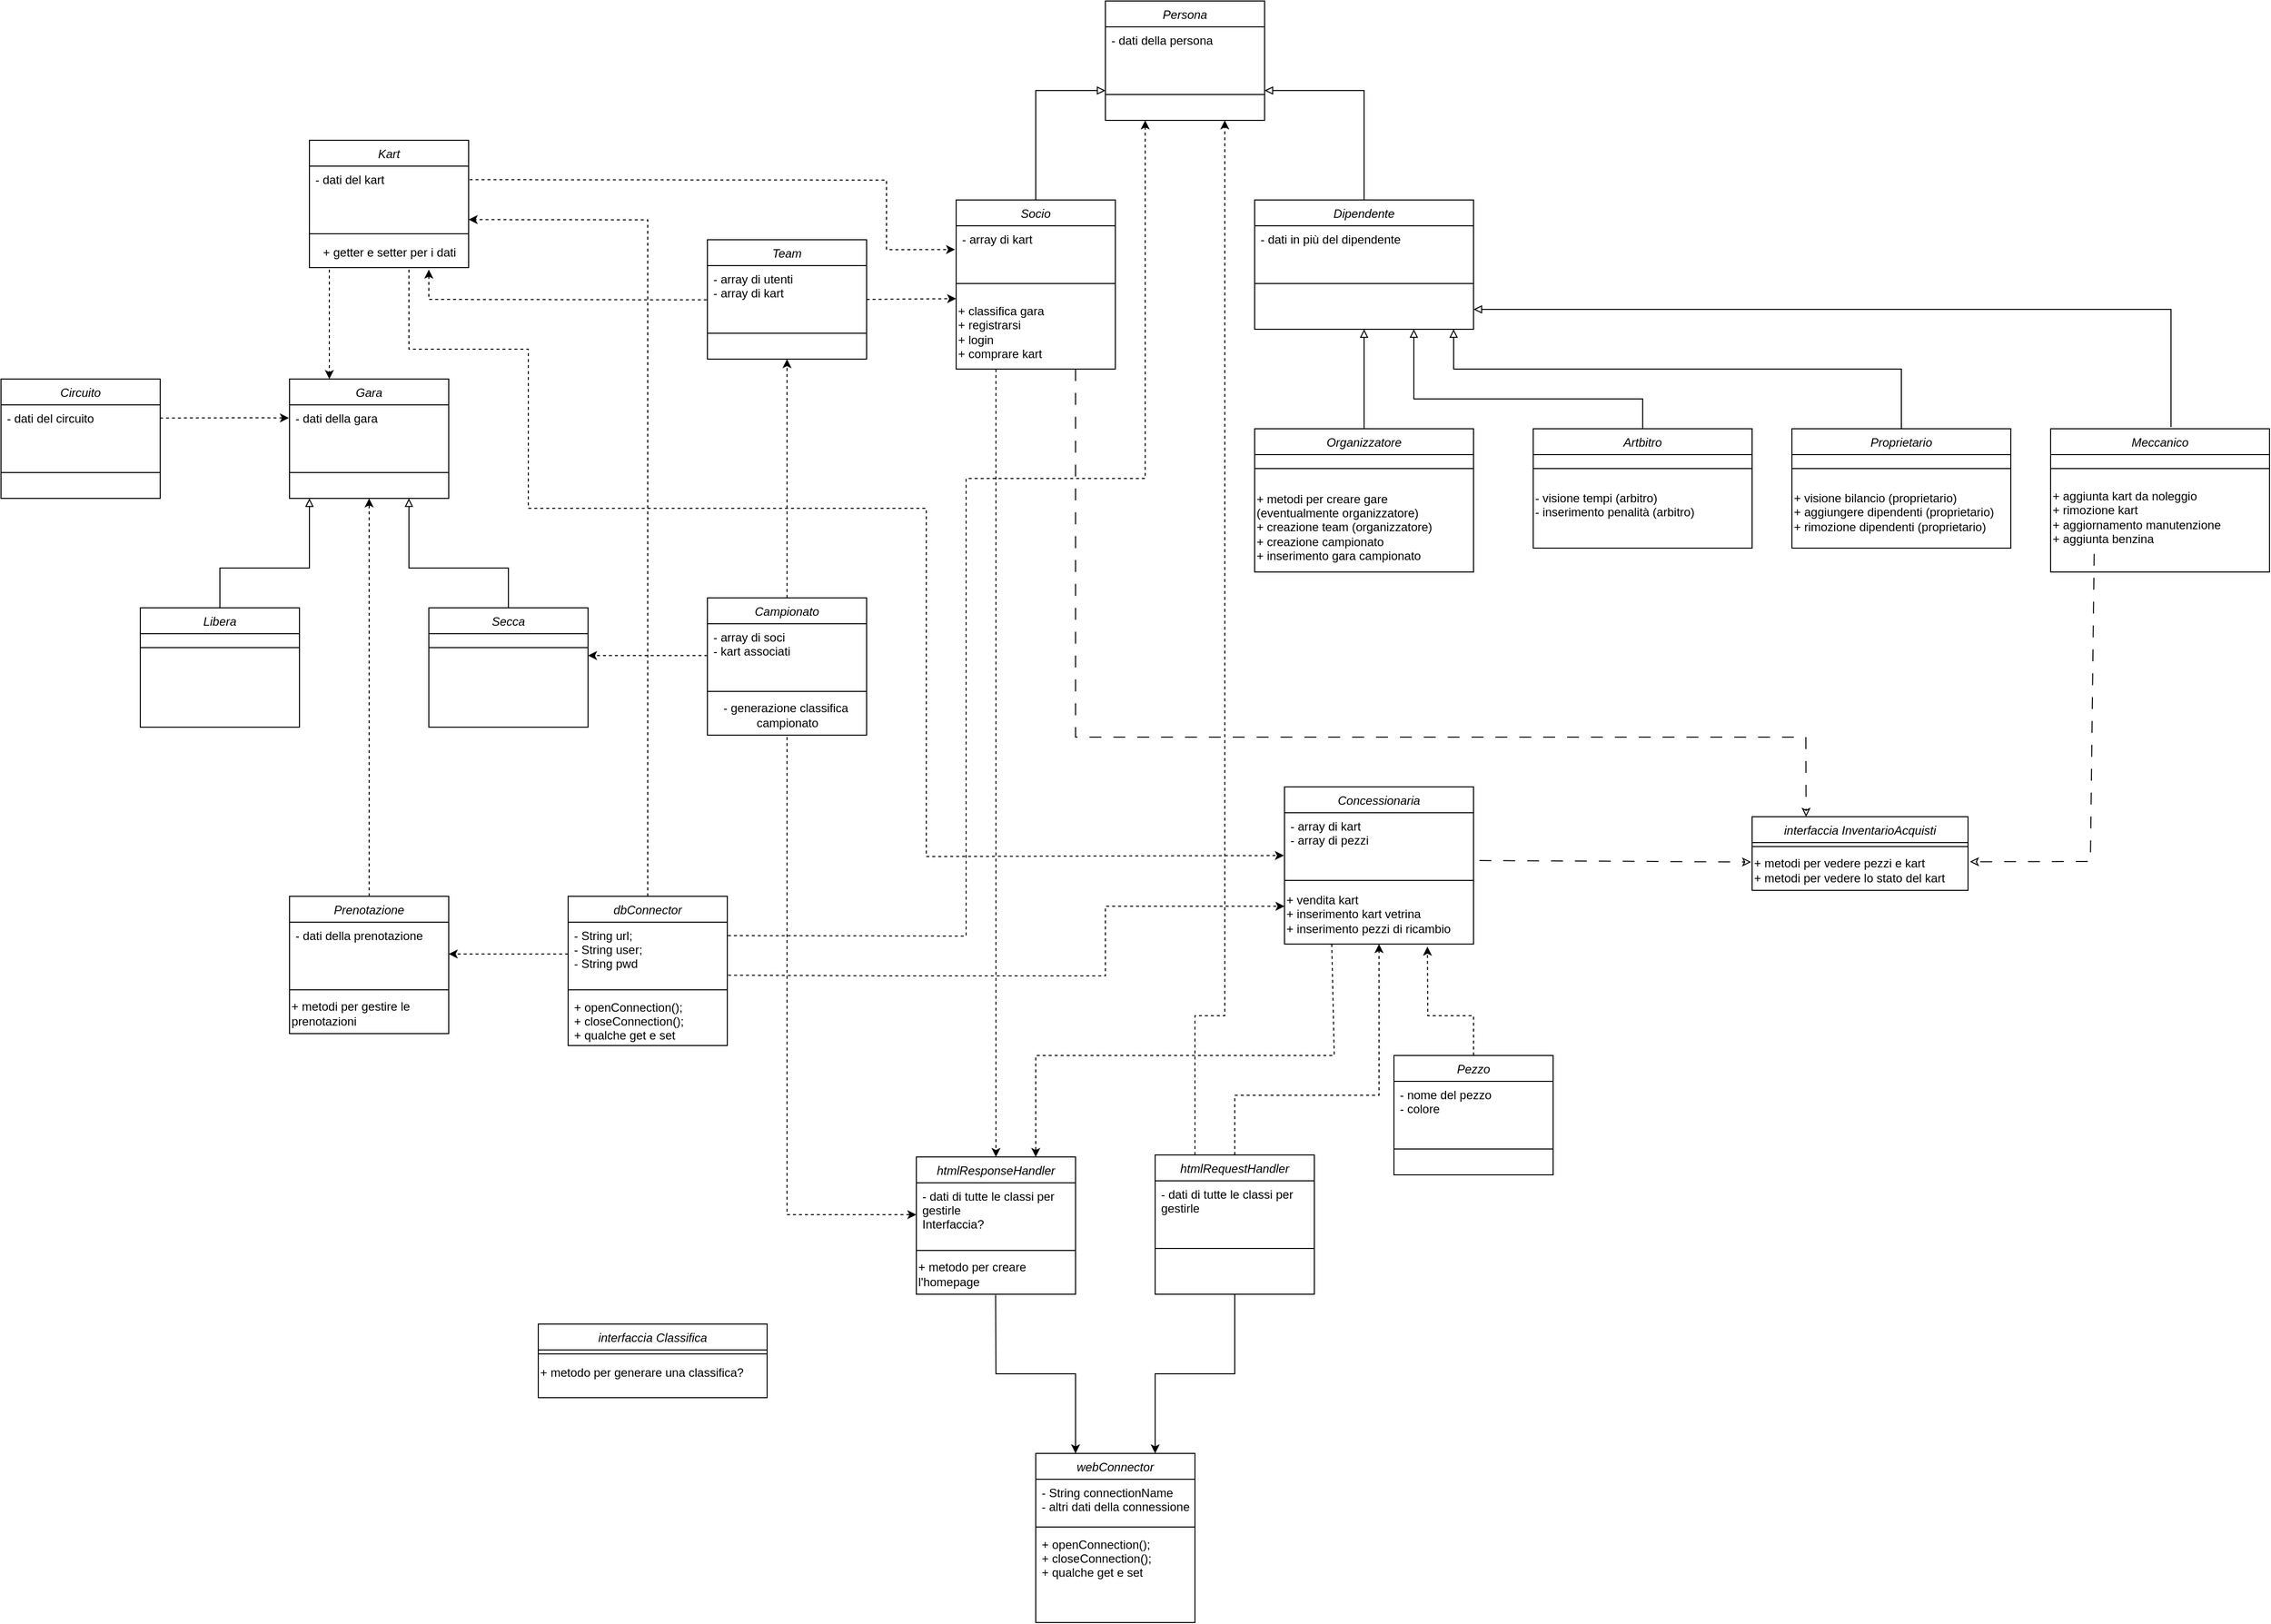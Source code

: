 <mxfile version="26.0.11">
  <diagram name="Diagramma di Classi" id="S3ojb1fBHHyWeTU36w3P">
    <mxGraphModel grid="1" page="1" gridSize="10" guides="1" tooltips="1" connect="1" arrows="1" fold="1" pageScale="1" pageWidth="2339" pageHeight="3300" math="0" shadow="0">
      <root>
        <mxCell id="0" />
        <mxCell id="1" parent="0" />
        <mxCell id="eN_zWoKMtYBoBzhjnoyu-1" value="webConnector" style="swimlane;fontStyle=2;align=center;verticalAlign=top;childLayout=stackLayout;horizontal=1;startSize=26;horizontalStack=0;resizeParent=1;resizeLast=0;collapsible=1;marginBottom=0;rounded=0;shadow=0;strokeWidth=1;" vertex="1" parent="1">
          <mxGeometry x="1070" y="1680" width="160" height="170" as="geometry">
            <mxRectangle x="230" y="140" width="160" height="26" as="alternateBounds" />
          </mxGeometry>
        </mxCell>
        <mxCell id="eN_zWoKMtYBoBzhjnoyu-2" value="- String connectionName&#xa;- altri dati della connessione" style="text;align=left;verticalAlign=top;spacingLeft=4;spacingRight=4;overflow=hidden;rotatable=0;points=[[0,0.5],[1,0.5]];portConstraint=eastwest;" vertex="1" parent="eN_zWoKMtYBoBzhjnoyu-1">
          <mxGeometry y="26" width="160" height="44" as="geometry" />
        </mxCell>
        <mxCell id="eN_zWoKMtYBoBzhjnoyu-3" value="" style="line;html=1;strokeWidth=1;align=left;verticalAlign=middle;spacingTop=-1;spacingLeft=3;spacingRight=3;rotatable=0;labelPosition=right;points=[];portConstraint=eastwest;" vertex="1" parent="eN_zWoKMtYBoBzhjnoyu-1">
          <mxGeometry y="70" width="160" height="8" as="geometry" />
        </mxCell>
        <mxCell id="eN_zWoKMtYBoBzhjnoyu-4" value="+ openConnection();&#xa;+ closeConnection();&#xa;+ qualche get e set" style="text;align=left;verticalAlign=top;spacingLeft=4;spacingRight=4;overflow=hidden;rotatable=0;points=[[0,0.5],[1,0.5]];portConstraint=eastwest;" vertex="1" parent="eN_zWoKMtYBoBzhjnoyu-1">
          <mxGeometry y="78" width="160" height="58" as="geometry" />
        </mxCell>
        <mxCell id="eN_zWoKMtYBoBzhjnoyu-5" value="htmlResponseHandler" style="swimlane;fontStyle=2;align=center;verticalAlign=top;childLayout=stackLayout;horizontal=1;startSize=26;horizontalStack=0;resizeParent=1;resizeLast=0;collapsible=1;marginBottom=0;rounded=0;shadow=0;strokeWidth=1;" vertex="1" parent="1">
          <mxGeometry x="950" y="1382" width="160" height="138" as="geometry">
            <mxRectangle x="230" y="140" width="160" height="26" as="alternateBounds" />
          </mxGeometry>
        </mxCell>
        <mxCell id="eN_zWoKMtYBoBzhjnoyu-6" value="- dati di tutte le classi per &#xa;gestirle&#xa;Interfaccia?" style="text;align=left;verticalAlign=top;spacingLeft=4;spacingRight=4;overflow=hidden;rotatable=0;points=[[0,0.5],[1,0.5]];portConstraint=eastwest;" vertex="1" parent="eN_zWoKMtYBoBzhjnoyu-5">
          <mxGeometry y="26" width="160" height="64" as="geometry" />
        </mxCell>
        <mxCell id="eN_zWoKMtYBoBzhjnoyu-7" value="" style="line;html=1;strokeWidth=1;align=left;verticalAlign=middle;spacingTop=-1;spacingLeft=3;spacingRight=3;rotatable=0;labelPosition=right;points=[];portConstraint=eastwest;" vertex="1" parent="eN_zWoKMtYBoBzhjnoyu-5">
          <mxGeometry y="90" width="160" height="8" as="geometry" />
        </mxCell>
        <mxCell id="eN_zWoKMtYBoBzhjnoyu-8" value="+ metodo per creare&amp;nbsp;&lt;div&gt;l&#39;homepage&lt;/div&gt;" style="text;html=1;align=left;verticalAlign=middle;resizable=0;points=[];autosize=1;strokeColor=none;fillColor=none;" vertex="1" parent="eN_zWoKMtYBoBzhjnoyu-5">
          <mxGeometry y="98" width="160" height="40" as="geometry" />
        </mxCell>
        <mxCell id="eN_zWoKMtYBoBzhjnoyu-10" value="htmlRequestHandler" style="swimlane;fontStyle=2;align=center;verticalAlign=top;childLayout=stackLayout;horizontal=1;startSize=26;horizontalStack=0;resizeParent=1;resizeLast=0;collapsible=1;marginBottom=0;rounded=0;shadow=0;strokeWidth=1;" vertex="1" parent="1">
          <mxGeometry x="1190" y="1380" width="160" height="140" as="geometry">
            <mxRectangle x="230" y="140" width="160" height="26" as="alternateBounds" />
          </mxGeometry>
        </mxCell>
        <mxCell id="eN_zWoKMtYBoBzhjnoyu-11" value="- dati di tutte le classi per &#xa;gestirle" style="text;align=left;verticalAlign=top;spacingLeft=4;spacingRight=4;overflow=hidden;rotatable=0;points=[[0,0.5],[1,0.5]];portConstraint=eastwest;" vertex="1" parent="eN_zWoKMtYBoBzhjnoyu-10">
          <mxGeometry y="26" width="160" height="64" as="geometry" />
        </mxCell>
        <mxCell id="eN_zWoKMtYBoBzhjnoyu-12" value="" style="line;html=1;strokeWidth=1;align=left;verticalAlign=middle;spacingTop=-1;spacingLeft=3;spacingRight=3;rotatable=0;labelPosition=right;points=[];portConstraint=eastwest;" vertex="1" parent="eN_zWoKMtYBoBzhjnoyu-10">
          <mxGeometry y="90" width="160" height="8" as="geometry" />
        </mxCell>
        <mxCell id="eN_zWoKMtYBoBzhjnoyu-14" value="Concessionaria" style="swimlane;fontStyle=2;align=center;verticalAlign=top;childLayout=stackLayout;horizontal=1;startSize=26;horizontalStack=0;resizeParent=1;resizeLast=0;collapsible=1;marginBottom=0;rounded=0;shadow=0;strokeWidth=1;" vertex="1" parent="1">
          <mxGeometry x="1320" y="1010" width="190" height="158" as="geometry">
            <mxRectangle x="230" y="140" width="160" height="26" as="alternateBounds" />
          </mxGeometry>
        </mxCell>
        <mxCell id="eN_zWoKMtYBoBzhjnoyu-15" value="- array di kart&#xa;- array di pezzi" style="text;align=left;verticalAlign=top;spacingLeft=4;spacingRight=4;overflow=hidden;rotatable=0;points=[[0,0.5],[1,0.5]];portConstraint=eastwest;" vertex="1" parent="eN_zWoKMtYBoBzhjnoyu-14">
          <mxGeometry y="26" width="190" height="64" as="geometry" />
        </mxCell>
        <mxCell id="eN_zWoKMtYBoBzhjnoyu-16" value="" style="line;html=1;strokeWidth=1;align=left;verticalAlign=middle;spacingTop=-1;spacingLeft=3;spacingRight=3;rotatable=0;labelPosition=right;points=[];portConstraint=eastwest;" vertex="1" parent="eN_zWoKMtYBoBzhjnoyu-14">
          <mxGeometry y="90" width="190" height="8" as="geometry" />
        </mxCell>
        <mxCell id="eN_zWoKMtYBoBzhjnoyu-17" value="&lt;div&gt;&lt;span style=&quot;background-color: transparent; color: light-dark(rgb(0, 0, 0), rgb(255, 255, 255));&quot;&gt;+ vendita kart&lt;/span&gt;&lt;/div&gt;&lt;div&gt;&lt;span style=&quot;background-color: transparent; color: light-dark(rgb(0, 0, 0), rgb(255, 255, 255));&quot;&gt;+ inserimento kart vetrina&lt;/span&gt;&lt;/div&gt;&lt;div&gt;&lt;span style=&quot;background-color: transparent; color: light-dark(rgb(0, 0, 0), rgb(255, 255, 255));&quot;&gt;+ inserimento pezzi di ricambio&lt;/span&gt;&lt;/div&gt;" style="text;html=1;align=left;verticalAlign=middle;resizable=0;points=[];autosize=1;strokeColor=none;fillColor=none;" vertex="1" parent="eN_zWoKMtYBoBzhjnoyu-14">
          <mxGeometry y="98" width="190" height="60" as="geometry" />
        </mxCell>
        <mxCell id="eN_zWoKMtYBoBzhjnoyu-18" value="Dipendente" style="swimlane;fontStyle=2;align=center;verticalAlign=top;childLayout=stackLayout;horizontal=1;startSize=26;horizontalStack=0;resizeParent=1;resizeLast=0;collapsible=1;marginBottom=0;rounded=0;shadow=0;strokeWidth=1;" vertex="1" parent="1">
          <mxGeometry x="1290" y="420" width="220" height="130" as="geometry">
            <mxRectangle x="230" y="140" width="160" height="26" as="alternateBounds" />
          </mxGeometry>
        </mxCell>
        <mxCell id="eN_zWoKMtYBoBzhjnoyu-19" value="- dati in più del dipendente" style="text;align=left;verticalAlign=top;spacingLeft=4;spacingRight=4;overflow=hidden;rotatable=0;points=[[0,0.5],[1,0.5]];portConstraint=eastwest;" vertex="1" parent="eN_zWoKMtYBoBzhjnoyu-18">
          <mxGeometry y="26" width="220" height="44" as="geometry" />
        </mxCell>
        <mxCell id="eN_zWoKMtYBoBzhjnoyu-20" value="" style="line;html=1;strokeWidth=1;align=left;verticalAlign=middle;spacingTop=-1;spacingLeft=3;spacingRight=3;rotatable=0;labelPosition=right;points=[];portConstraint=eastwest;" vertex="1" parent="eN_zWoKMtYBoBzhjnoyu-18">
          <mxGeometry y="70" width="220" height="28" as="geometry" />
        </mxCell>
        <mxCell id="eN_zWoKMtYBoBzhjnoyu-22" value="Socio" style="swimlane;fontStyle=2;align=center;verticalAlign=top;childLayout=stackLayout;horizontal=1;startSize=26;horizontalStack=0;resizeParent=1;resizeLast=0;collapsible=1;marginBottom=0;rounded=0;shadow=0;strokeWidth=1;" vertex="1" parent="1">
          <mxGeometry x="990" y="420" width="160" height="170" as="geometry">
            <mxRectangle x="230" y="140" width="160" height="26" as="alternateBounds" />
          </mxGeometry>
        </mxCell>
        <mxCell id="mPpl8cgrafQ_4U4LnAEe-3" value="- array di kart" style="text;align=left;verticalAlign=top;spacingLeft=4;spacingRight=4;overflow=hidden;rotatable=0;points=[[0,0.5],[1,0.5]];portConstraint=eastwest;" vertex="1" parent="eN_zWoKMtYBoBzhjnoyu-22">
          <mxGeometry y="26" width="160" height="44" as="geometry" />
        </mxCell>
        <mxCell id="eN_zWoKMtYBoBzhjnoyu-24" value="" style="line;html=1;strokeWidth=1;align=left;verticalAlign=middle;spacingTop=-1;spacingLeft=3;spacingRight=3;rotatable=0;labelPosition=right;points=[];portConstraint=eastwest;" vertex="1" parent="eN_zWoKMtYBoBzhjnoyu-22">
          <mxGeometry y="70" width="160" height="28" as="geometry" />
        </mxCell>
        <mxCell id="eN_zWoKMtYBoBzhjnoyu-25" value="+ classifica gara&lt;br&gt;+ registrarsi&lt;div&gt;+ login&lt;/div&gt;&lt;div&gt;+ comprare kart&lt;/div&gt;" style="text;html=1;align=left;verticalAlign=middle;resizable=0;points=[];autosize=1;strokeColor=none;fillColor=none;" vertex="1" parent="eN_zWoKMtYBoBzhjnoyu-22">
          <mxGeometry y="98" width="160" height="70" as="geometry" />
        </mxCell>
        <mxCell id="eN_zWoKMtYBoBzhjnoyu-29" value="Campionato" style="swimlane;fontStyle=2;align=center;verticalAlign=top;childLayout=stackLayout;horizontal=1;startSize=26;horizontalStack=0;resizeParent=1;resizeLast=0;collapsible=1;marginBottom=0;rounded=0;shadow=0;strokeWidth=1;" vertex="1" parent="1">
          <mxGeometry x="740" y="820" width="160" height="138" as="geometry">
            <mxRectangle x="230" y="140" width="160" height="26" as="alternateBounds" />
          </mxGeometry>
        </mxCell>
        <mxCell id="eN_zWoKMtYBoBzhjnoyu-30" value="- array di soci&#xa;- kart associati" style="text;align=left;verticalAlign=top;spacingLeft=4;spacingRight=4;overflow=hidden;rotatable=0;points=[[0,0.5],[1,0.5]];portConstraint=eastwest;" vertex="1" parent="eN_zWoKMtYBoBzhjnoyu-29">
          <mxGeometry y="26" width="160" height="64" as="geometry" />
        </mxCell>
        <mxCell id="eN_zWoKMtYBoBzhjnoyu-31" value="" style="line;html=1;strokeWidth=1;align=left;verticalAlign=middle;spacingTop=-1;spacingLeft=3;spacingRight=3;rotatable=0;labelPosition=right;points=[];portConstraint=eastwest;" vertex="1" parent="eN_zWoKMtYBoBzhjnoyu-29">
          <mxGeometry y="90" width="160" height="8" as="geometry" />
        </mxCell>
        <mxCell id="eN_zWoKMtYBoBzhjnoyu-32" value="- generazione classifica&amp;nbsp;&lt;div&gt;campionato&lt;/div&gt;" style="text;html=1;align=center;verticalAlign=middle;resizable=0;points=[];autosize=1;strokeColor=none;fillColor=none;" vertex="1" parent="eN_zWoKMtYBoBzhjnoyu-29">
          <mxGeometry y="98" width="160" height="40" as="geometry" />
        </mxCell>
        <mxCell id="eN_zWoKMtYBoBzhjnoyu-37" value="Pezzo" style="swimlane;fontStyle=2;align=center;verticalAlign=top;childLayout=stackLayout;horizontal=1;startSize=26;horizontalStack=0;resizeParent=1;resizeLast=0;collapsible=1;marginBottom=0;rounded=0;shadow=0;strokeWidth=1;" vertex="1" parent="1">
          <mxGeometry x="1430" y="1280" width="160" height="120" as="geometry">
            <mxRectangle x="230" y="140" width="160" height="26" as="alternateBounds" />
          </mxGeometry>
        </mxCell>
        <mxCell id="eN_zWoKMtYBoBzhjnoyu-38" value="- nome del pezzo&#xa;- colore" style="text;align=left;verticalAlign=top;spacingLeft=4;spacingRight=4;overflow=hidden;rotatable=0;points=[[0,0.5],[1,0.5]];portConstraint=eastwest;" vertex="1" parent="eN_zWoKMtYBoBzhjnoyu-37">
          <mxGeometry y="26" width="160" height="64" as="geometry" />
        </mxCell>
        <mxCell id="eN_zWoKMtYBoBzhjnoyu-39" value="" style="line;html=1;strokeWidth=1;align=left;verticalAlign=middle;spacingTop=-1;spacingLeft=3;spacingRight=3;rotatable=0;labelPosition=right;points=[];portConstraint=eastwest;" vertex="1" parent="eN_zWoKMtYBoBzhjnoyu-37">
          <mxGeometry y="90" width="160" height="8" as="geometry" />
        </mxCell>
        <mxCell id="eN_zWoKMtYBoBzhjnoyu-40" value="" style="endArrow=classic;html=1;rounded=0;dashed=1;entryX=0.756;entryY=1.044;entryDx=0;entryDy=0;exitX=0.5;exitY=0;exitDx=0;exitDy=0;entryPerimeter=0;" edge="1" parent="1" source="eN_zWoKMtYBoBzhjnoyu-37" target="eN_zWoKMtYBoBzhjnoyu-17">
          <mxGeometry width="50" height="50" relative="1" as="geometry">
            <mxPoint x="1520" y="930" as="sourcePoint" />
            <mxPoint x="1330" y="1200" as="targetPoint" />
            <Array as="points">
              <mxPoint x="1510" y="1240" />
              <mxPoint x="1464" y="1240" />
            </Array>
          </mxGeometry>
        </mxCell>
        <mxCell id="eN_zWoKMtYBoBzhjnoyu-41" value="Team" style="swimlane;fontStyle=2;align=center;verticalAlign=top;childLayout=stackLayout;horizontal=1;startSize=26;horizontalStack=0;resizeParent=1;resizeLast=0;collapsible=1;marginBottom=0;rounded=0;shadow=0;strokeWidth=1;" vertex="1" parent="1">
          <mxGeometry x="740" y="460" width="160" height="120" as="geometry">
            <mxRectangle x="230" y="140" width="160" height="26" as="alternateBounds" />
          </mxGeometry>
        </mxCell>
        <mxCell id="eN_zWoKMtYBoBzhjnoyu-42" value="- array di utenti&#xa;- array di kart" style="text;align=left;verticalAlign=top;spacingLeft=4;spacingRight=4;overflow=hidden;rotatable=0;points=[[0,0.5],[1,0.5]];portConstraint=eastwest;" vertex="1" parent="eN_zWoKMtYBoBzhjnoyu-41">
          <mxGeometry y="26" width="160" height="64" as="geometry" />
        </mxCell>
        <mxCell id="eN_zWoKMtYBoBzhjnoyu-43" value="" style="line;html=1;strokeWidth=1;align=left;verticalAlign=middle;spacingTop=-1;spacingLeft=3;spacingRight=3;rotatable=0;labelPosition=right;points=[];portConstraint=eastwest;" vertex="1" parent="eN_zWoKMtYBoBzhjnoyu-41">
          <mxGeometry y="90" width="160" height="8" as="geometry" />
        </mxCell>
        <mxCell id="eN_zWoKMtYBoBzhjnoyu-44" value="" style="endArrow=classic;html=1;rounded=0;exitX=0.5;exitY=0;exitDx=0;exitDy=0;dashed=1;startFill=0;endFill=1;entryX=0.5;entryY=1;entryDx=0;entryDy=0;" edge="1" parent="1" source="eN_zWoKMtYBoBzhjnoyu-29" target="eN_zWoKMtYBoBzhjnoyu-41">
          <mxGeometry width="50" height="50" relative="1" as="geometry">
            <mxPoint x="720" y="1198" as="sourcePoint" />
            <mxPoint x="800" y="580" as="targetPoint" />
            <Array as="points">
              <mxPoint x="820" y="750" />
            </Array>
          </mxGeometry>
        </mxCell>
        <mxCell id="eN_zWoKMtYBoBzhjnoyu-45" value="" style="endArrow=classic;html=1;rounded=0;dashed=1;entryX=0;entryY=0.017;entryDx=0;entryDy=0;entryPerimeter=0;exitX=1;exitY=0.5;exitDx=0;exitDy=0;" edge="1" parent="1" source="eN_zWoKMtYBoBzhjnoyu-41" target="eN_zWoKMtYBoBzhjnoyu-25">
          <mxGeometry width="50" height="50" relative="1" as="geometry">
            <mxPoint x="910" y="520" as="sourcePoint" />
            <mxPoint x="980" y="518" as="targetPoint" />
          </mxGeometry>
        </mxCell>
        <mxCell id="mPpl8cgrafQ_4U4LnAEe-5" value="" style="endArrow=classic;html=1;rounded=0;entryX=0.25;entryY=0;entryDx=0;entryDy=0;exitX=0.498;exitY=1.019;exitDx=0;exitDy=0;exitPerimeter=0;" edge="1" parent="1" source="eN_zWoKMtYBoBzhjnoyu-8" target="eN_zWoKMtYBoBzhjnoyu-1">
          <mxGeometry width="50" height="50" relative="1" as="geometry">
            <mxPoint x="1030" y="1530" as="sourcePoint" />
            <mxPoint x="1140" y="1390" as="targetPoint" />
            <Array as="points">
              <mxPoint x="1030" y="1600" />
              <mxPoint x="1110" y="1600" />
            </Array>
          </mxGeometry>
        </mxCell>
        <mxCell id="mPpl8cgrafQ_4U4LnAEe-6" value="" style="endArrow=classic;html=1;rounded=0;entryX=0.75;entryY=0;entryDx=0;entryDy=0;exitX=0.5;exitY=1;exitDx=0;exitDy=0;" edge="1" parent="1" source="eN_zWoKMtYBoBzhjnoyu-10" target="eN_zWoKMtYBoBzhjnoyu-1">
          <mxGeometry width="50" height="50" relative="1" as="geometry">
            <mxPoint x="1270" y="1530" as="sourcePoint" />
            <mxPoint x="1390" y="1711" as="targetPoint" />
            <Array as="points">
              <mxPoint x="1270" y="1600" />
              <mxPoint x="1190" y="1600" />
            </Array>
          </mxGeometry>
        </mxCell>
        <mxCell id="eN_zWoKMtYBoBzhjnoyu-47" value="Organizzatore" style="swimlane;fontStyle=2;align=center;verticalAlign=top;childLayout=stackLayout;horizontal=1;startSize=26;horizontalStack=0;resizeParent=1;resizeLast=0;collapsible=1;marginBottom=0;rounded=0;shadow=0;strokeWidth=1;" vertex="1" parent="1">
          <mxGeometry x="1290" y="650" width="220" height="144" as="geometry">
            <mxRectangle x="230" y="140" width="160" height="26" as="alternateBounds" />
          </mxGeometry>
        </mxCell>
        <mxCell id="eN_zWoKMtYBoBzhjnoyu-49" value="" style="line;html=1;strokeWidth=1;align=left;verticalAlign=middle;spacingTop=-1;spacingLeft=3;spacingRight=3;rotatable=0;labelPosition=right;points=[];portConstraint=eastwest;" vertex="1" parent="eN_zWoKMtYBoBzhjnoyu-47">
          <mxGeometry y="26" width="220" height="28" as="geometry" />
        </mxCell>
        <mxCell id="eN_zWoKMtYBoBzhjnoyu-50" value="+ metodi per creare gare&amp;nbsp;&lt;div&gt;(eventualmente organizzatore)&lt;br&gt;+ creazione team (organizzatore)&lt;br&gt;&lt;/div&gt;&lt;div&gt;+ creazione campionato&lt;/div&gt;&lt;div&gt;+ inserimento gara campionato&lt;/div&gt;" style="text;html=1;align=left;verticalAlign=middle;resizable=0;points=[];autosize=1;strokeColor=none;fillColor=none;" vertex="1" parent="eN_zWoKMtYBoBzhjnoyu-47">
          <mxGeometry y="54" width="220" height="90" as="geometry" />
        </mxCell>
        <mxCell id="eN_zWoKMtYBoBzhjnoyu-51" value="Artbitro" style="swimlane;fontStyle=2;align=center;verticalAlign=top;childLayout=stackLayout;horizontal=1;startSize=26;horizontalStack=0;resizeParent=1;resizeLast=0;collapsible=1;marginBottom=0;rounded=0;shadow=0;strokeWidth=1;" vertex="1" parent="1">
          <mxGeometry x="1570" y="650" width="220" height="120" as="geometry">
            <mxRectangle x="230" y="140" width="160" height="26" as="alternateBounds" />
          </mxGeometry>
        </mxCell>
        <mxCell id="eN_zWoKMtYBoBzhjnoyu-52" value="" style="line;html=1;strokeWidth=1;align=left;verticalAlign=middle;spacingTop=-1;spacingLeft=3;spacingRight=3;rotatable=0;labelPosition=right;points=[];portConstraint=eastwest;" vertex="1" parent="eN_zWoKMtYBoBzhjnoyu-51">
          <mxGeometry y="26" width="220" height="28" as="geometry" />
        </mxCell>
        <mxCell id="eN_zWoKMtYBoBzhjnoyu-53" value="&lt;div&gt;- visione tempi (arbitro)&lt;/div&gt;&lt;div&gt;- inserimento penalità (arbitro)&lt;br&gt;&lt;br&gt;&lt;/div&gt;" style="text;html=1;align=left;verticalAlign=middle;resizable=0;points=[];autosize=1;strokeColor=none;fillColor=none;" vertex="1" parent="eN_zWoKMtYBoBzhjnoyu-51">
          <mxGeometry y="54" width="220" height="60" as="geometry" />
        </mxCell>
        <mxCell id="mPpl8cgrafQ_4U4LnAEe-9" value="" style="endArrow=classic;html=1;rounded=0;dashed=1;entryX=0;entryY=0.5;entryDx=0;entryDy=0;" edge="1" parent="1" target="eN_zWoKMtYBoBzhjnoyu-6">
          <mxGeometry width="50" height="50" relative="1" as="geometry">
            <mxPoint x="820" y="960" as="sourcePoint" />
            <mxPoint x="930" y="1440" as="targetPoint" />
            <Array as="points">
              <mxPoint x="820" y="1440" />
            </Array>
          </mxGeometry>
        </mxCell>
        <mxCell id="eN_zWoKMtYBoBzhjnoyu-54" value="Proprietario" style="swimlane;fontStyle=2;align=center;verticalAlign=top;childLayout=stackLayout;horizontal=1;startSize=26;horizontalStack=0;resizeParent=1;resizeLast=0;collapsible=1;marginBottom=0;rounded=0;shadow=0;strokeWidth=1;" vertex="1" parent="1">
          <mxGeometry x="1830" y="650" width="220" height="120" as="geometry">
            <mxRectangle x="230" y="140" width="160" height="26" as="alternateBounds" />
          </mxGeometry>
        </mxCell>
        <mxCell id="eN_zWoKMtYBoBzhjnoyu-55" value="" style="line;html=1;strokeWidth=1;align=left;verticalAlign=middle;spacingTop=-1;spacingLeft=3;spacingRight=3;rotatable=0;labelPosition=right;points=[];portConstraint=eastwest;" vertex="1" parent="eN_zWoKMtYBoBzhjnoyu-54">
          <mxGeometry y="26" width="220" height="28" as="geometry" />
        </mxCell>
        <mxCell id="eN_zWoKMtYBoBzhjnoyu-56" value="&lt;div&gt;&lt;div&gt;+ visione bilancio (proprietario)&lt;/div&gt;&lt;div&gt;+ aggiungere dipendenti (proprietario)&lt;br&gt;+ rimozione dipendenti (proprietario)&lt;/div&gt;&lt;/div&gt;" style="text;html=1;align=left;verticalAlign=middle;resizable=0;points=[];autosize=1;strokeColor=none;fillColor=none;" vertex="1" parent="eN_zWoKMtYBoBzhjnoyu-54">
          <mxGeometry y="54" width="220" height="60" as="geometry" />
        </mxCell>
        <mxCell id="eN_zWoKMtYBoBzhjnoyu-57" value="Persona" style="swimlane;fontStyle=2;align=center;verticalAlign=top;childLayout=stackLayout;horizontal=1;startSize=26;horizontalStack=0;resizeParent=1;resizeLast=0;collapsible=1;marginBottom=0;rounded=0;shadow=0;strokeWidth=1;" vertex="1" parent="1">
          <mxGeometry x="1140" y="220" width="160" height="120" as="geometry">
            <mxRectangle x="230" y="140" width="160" height="26" as="alternateBounds" />
          </mxGeometry>
        </mxCell>
        <mxCell id="eN_zWoKMtYBoBzhjnoyu-58" value="- dati della persona" style="text;align=left;verticalAlign=top;spacingLeft=4;spacingRight=4;overflow=hidden;rotatable=0;points=[[0,0.5],[1,0.5]];portConstraint=eastwest;" vertex="1" parent="eN_zWoKMtYBoBzhjnoyu-57">
          <mxGeometry y="26" width="160" height="64" as="geometry" />
        </mxCell>
        <mxCell id="eN_zWoKMtYBoBzhjnoyu-59" value="" style="line;html=1;strokeWidth=1;align=left;verticalAlign=middle;spacingTop=-1;spacingLeft=3;spacingRight=3;rotatable=0;labelPosition=right;points=[];portConstraint=eastwest;" vertex="1" parent="eN_zWoKMtYBoBzhjnoyu-57">
          <mxGeometry y="90" width="160" height="8" as="geometry" />
        </mxCell>
        <mxCell id="eN_zWoKMtYBoBzhjnoyu-60" value="" style="endArrow=block;html=1;rounded=0;exitX=0.5;exitY=0;exitDx=0;exitDy=0;strokeColor=default;endFill=0;entryX=0;entryY=0.75;entryDx=0;entryDy=0;" edge="1" parent="1" source="eN_zWoKMtYBoBzhjnoyu-22" target="eN_zWoKMtYBoBzhjnoyu-57">
          <mxGeometry width="50" height="50" relative="1" as="geometry">
            <mxPoint x="850" y="320" as="sourcePoint" />
            <mxPoint x="960" y="200" as="targetPoint" />
            <Array as="points">
              <mxPoint x="1070" y="310" />
            </Array>
          </mxGeometry>
        </mxCell>
        <mxCell id="eN_zWoKMtYBoBzhjnoyu-61" value="" style="endArrow=block;html=1;rounded=0;exitX=0.5;exitY=0;exitDx=0;exitDy=0;strokeColor=default;endFill=0;entryX=1;entryY=0.75;entryDx=0;entryDy=0;" edge="1" parent="1" source="eN_zWoKMtYBoBzhjnoyu-18" target="eN_zWoKMtYBoBzhjnoyu-57">
          <mxGeometry width="50" height="50" relative="1" as="geometry">
            <mxPoint x="1080" y="430" as="sourcePoint" />
            <mxPoint x="1260" y="340" as="targetPoint" />
            <Array as="points">
              <mxPoint x="1400" y="310" />
            </Array>
          </mxGeometry>
        </mxCell>
        <mxCell id="mPpl8cgrafQ_4U4LnAEe-10" value="" style="endArrow=classic;html=1;rounded=0;dashed=1;exitX=0.25;exitY=1;exitDx=0;exitDy=0;entryX=0.75;entryY=0;entryDx=0;entryDy=0;" edge="1" parent="1" source="eN_zWoKMtYBoBzhjnoyu-14" target="eN_zWoKMtYBoBzhjnoyu-5">
          <mxGeometry width="50" height="50" relative="1" as="geometry">
            <mxPoint x="540" y="860" as="sourcePoint" />
            <mxPoint x="750" y="1340" as="targetPoint" />
            <Array as="points">
              <mxPoint x="1370" y="1280" />
              <mxPoint x="1070" y="1280" />
            </Array>
          </mxGeometry>
        </mxCell>
        <mxCell id="eN_zWoKMtYBoBzhjnoyu-63" value="" style="endArrow=block;html=1;rounded=0;exitX=0.5;exitY=0;exitDx=0;exitDy=0;strokeColor=default;endFill=0;" edge="1" parent="1" source="eN_zWoKMtYBoBzhjnoyu-51">
          <mxGeometry width="50" height="50" relative="1" as="geometry">
            <mxPoint x="1420" y="440" as="sourcePoint" />
            <mxPoint x="1450" y="550" as="targetPoint" />
            <Array as="points">
              <mxPoint x="1680" y="620" />
              <mxPoint x="1450" y="620" />
            </Array>
          </mxGeometry>
        </mxCell>
        <mxCell id="eN_zWoKMtYBoBzhjnoyu-62" value="" style="endArrow=block;html=1;rounded=0;exitX=0.5;exitY=0;exitDx=0;exitDy=0;strokeColor=default;endFill=0;entryX=0.5;entryY=1;entryDx=0;entryDy=0;" edge="1" parent="1" source="eN_zWoKMtYBoBzhjnoyu-47" target="eN_zWoKMtYBoBzhjnoyu-18">
          <mxGeometry width="50" height="50" relative="1" as="geometry">
            <mxPoint x="1410" y="430" as="sourcePoint" />
            <mxPoint x="1270" y="350" as="targetPoint" />
          </mxGeometry>
        </mxCell>
        <mxCell id="eN_zWoKMtYBoBzhjnoyu-64" value="" style="endArrow=block;html=1;rounded=0;exitX=0.5;exitY=0;exitDx=0;exitDy=0;strokeColor=default;endFill=0;" edge="1" parent="1" source="eN_zWoKMtYBoBzhjnoyu-54">
          <mxGeometry width="50" height="50" relative="1" as="geometry">
            <mxPoint x="1430" y="450" as="sourcePoint" />
            <mxPoint x="1490" y="550" as="targetPoint" />
            <Array as="points">
              <mxPoint x="1940" y="590" />
              <mxPoint x="1490" y="590" />
            </Array>
          </mxGeometry>
        </mxCell>
        <mxCell id="mPpl8cgrafQ_4U4LnAEe-11" value="" style="endArrow=classic;html=1;rounded=0;dashed=1;exitX=0.25;exitY=1;exitDx=0;exitDy=0;entryX=0.5;entryY=0;entryDx=0;entryDy=0;" edge="1" parent="1" source="eN_zWoKMtYBoBzhjnoyu-22" target="eN_zWoKMtYBoBzhjnoyu-5">
          <mxGeometry width="50" height="50" relative="1" as="geometry">
            <mxPoint x="680" y="970" as="sourcePoint" />
            <mxPoint x="960" y="1450" as="targetPoint" />
            <Array as="points">
              <mxPoint x="1030" y="1160" />
            </Array>
          </mxGeometry>
        </mxCell>
        <mxCell id="mPpl8cgrafQ_4U4LnAEe-13" value="" style="endArrow=classic;html=1;rounded=0;exitX=0.25;exitY=0;exitDx=0;exitDy=0;entryX=0.75;entryY=1;entryDx=0;entryDy=0;dashed=1;" edge="1" parent="1" source="eN_zWoKMtYBoBzhjnoyu-10" target="eN_zWoKMtYBoBzhjnoyu-57">
          <mxGeometry width="50" height="50" relative="1" as="geometry">
            <mxPoint x="420" y="1150" as="sourcePoint" />
            <mxPoint x="118" y="370" as="targetPoint" />
            <Array as="points">
              <mxPoint x="1230" y="1320" />
              <mxPoint x="1230" y="1240" />
              <mxPoint x="1260" y="1240" />
              <mxPoint x="1260" y="850" />
              <mxPoint x="1260" y="800" />
            </Array>
          </mxGeometry>
        </mxCell>
        <mxCell id="mPpl8cgrafQ_4U4LnAEe-14" value="" style="endArrow=classic;html=1;rounded=0;exitX=0.5;exitY=0;exitDx=0;exitDy=0;dashed=1;entryX=0.5;entryY=1;entryDx=0;entryDy=0;" edge="1" parent="1" source="eN_zWoKMtYBoBzhjnoyu-10" target="eN_zWoKMtYBoBzhjnoyu-14">
          <mxGeometry width="50" height="50" relative="1" as="geometry">
            <mxPoint x="490" y="1110" as="sourcePoint" />
            <mxPoint x="1410" y="1320" as="targetPoint" />
            <Array as="points">
              <mxPoint x="1270" y="1320" />
              <mxPoint x="1415" y="1320" />
            </Array>
          </mxGeometry>
        </mxCell>
        <mxCell id="eN_zWoKMtYBoBzhjnoyu-70" value="Meccanico" style="swimlane;fontStyle=2;align=center;verticalAlign=top;childLayout=stackLayout;horizontal=1;startSize=26;horizontalStack=0;resizeParent=1;resizeLast=0;collapsible=1;marginBottom=0;rounded=0;shadow=0;strokeWidth=1;" vertex="1" parent="1">
          <mxGeometry x="2090" y="650" width="220" height="144" as="geometry">
            <mxRectangle x="230" y="140" width="160" height="26" as="alternateBounds" />
          </mxGeometry>
        </mxCell>
        <mxCell id="eN_zWoKMtYBoBzhjnoyu-71" value="" style="line;html=1;strokeWidth=1;align=left;verticalAlign=middle;spacingTop=-1;spacingLeft=3;spacingRight=3;rotatable=0;labelPosition=right;points=[];portConstraint=eastwest;" vertex="1" parent="eN_zWoKMtYBoBzhjnoyu-70">
          <mxGeometry y="26" width="220" height="28" as="geometry" />
        </mxCell>
        <mxCell id="eN_zWoKMtYBoBzhjnoyu-72" value="&lt;div&gt;&lt;div&gt;+ aggiunta kart da noleggio&lt;/div&gt;&lt;/div&gt;&lt;div&gt;+ rimozione kart&lt;/div&gt;&lt;div&gt;&lt;span style=&quot;background-color: transparent; color: light-dark(rgb(0, 0, 0), rgb(255, 255, 255));&quot;&gt;+ aggiornamento manutenzione&lt;/span&gt;&lt;br&gt;&lt;/div&gt;&lt;div&gt;+ aggiunta benzina&lt;/div&gt;" style="text;html=1;align=left;verticalAlign=middle;resizable=0;points=[];autosize=1;strokeColor=none;fillColor=none;" vertex="1" parent="eN_zWoKMtYBoBzhjnoyu-70">
          <mxGeometry y="54" width="220" height="70" as="geometry" />
        </mxCell>
        <mxCell id="eN_zWoKMtYBoBzhjnoyu-76" value="" style="endArrow=block;html=1;rounded=0;exitX=0.55;exitY=-0.011;exitDx=0;exitDy=0;strokeColor=default;endFill=0;exitPerimeter=0;" edge="1" parent="1" source="eN_zWoKMtYBoBzhjnoyu-70">
          <mxGeometry width="50" height="50" relative="1" as="geometry">
            <mxPoint x="2210" y="640" as="sourcePoint" />
            <mxPoint x="1510" y="530" as="targetPoint" />
            <Array as="points">
              <mxPoint x="2211" y="530" />
            </Array>
          </mxGeometry>
        </mxCell>
        <mxCell id="eN_zWoKMtYBoBzhjnoyu-77" value="Gara" style="swimlane;fontStyle=2;align=center;verticalAlign=top;childLayout=stackLayout;horizontal=1;startSize=26;horizontalStack=0;resizeParent=1;resizeLast=0;collapsible=1;marginBottom=0;rounded=0;shadow=0;strokeWidth=1;" vertex="1" parent="1">
          <mxGeometry x="320" y="600" width="160" height="120" as="geometry">
            <mxRectangle x="230" y="140" width="160" height="26" as="alternateBounds" />
          </mxGeometry>
        </mxCell>
        <mxCell id="eN_zWoKMtYBoBzhjnoyu-78" value="- dati della gara&#xa;" style="text;align=left;verticalAlign=top;spacingLeft=4;spacingRight=4;overflow=hidden;rotatable=0;points=[[0,0.5],[1,0.5]];portConstraint=eastwest;" vertex="1" parent="eN_zWoKMtYBoBzhjnoyu-77">
          <mxGeometry y="26" width="160" height="64" as="geometry" />
        </mxCell>
        <mxCell id="eN_zWoKMtYBoBzhjnoyu-79" value="" style="line;html=1;strokeWidth=1;align=left;verticalAlign=middle;spacingTop=-1;spacingLeft=3;spacingRight=3;rotatable=0;labelPosition=right;points=[];portConstraint=eastwest;" vertex="1" parent="eN_zWoKMtYBoBzhjnoyu-77">
          <mxGeometry y="90" width="160" height="8" as="geometry" />
        </mxCell>
        <mxCell id="eN_zWoKMtYBoBzhjnoyu-80" value="Libera" style="swimlane;fontStyle=2;align=center;verticalAlign=top;childLayout=stackLayout;horizontal=1;startSize=26;horizontalStack=0;resizeParent=1;resizeLast=0;collapsible=1;marginBottom=0;rounded=0;shadow=0;strokeWidth=1;" vertex="1" parent="1">
          <mxGeometry x="170" y="830" width="160" height="120" as="geometry">
            <mxRectangle x="230" y="140" width="160" height="26" as="alternateBounds" />
          </mxGeometry>
        </mxCell>
        <mxCell id="eN_zWoKMtYBoBzhjnoyu-82" value="" style="line;html=1;strokeWidth=1;align=left;verticalAlign=middle;spacingTop=-1;spacingLeft=3;spacingRight=3;rotatable=0;labelPosition=right;points=[];portConstraint=eastwest;" vertex="1" parent="eN_zWoKMtYBoBzhjnoyu-80">
          <mxGeometry y="26" width="160" height="28" as="geometry" />
        </mxCell>
        <mxCell id="eN_zWoKMtYBoBzhjnoyu-83" value="" style="endArrow=block;html=1;rounded=0;exitX=0.5;exitY=0;exitDx=0;exitDy=0;strokeColor=default;endFill=0;" edge="1" parent="1" source="eN_zWoKMtYBoBzhjnoyu-80">
          <mxGeometry width="50" height="50" relative="1" as="geometry">
            <mxPoint x="460" y="830" as="sourcePoint" />
            <mxPoint x="340" y="720" as="targetPoint" />
            <Array as="points">
              <mxPoint x="250" y="790" />
              <mxPoint x="340" y="790" />
            </Array>
          </mxGeometry>
        </mxCell>
        <mxCell id="eN_zWoKMtYBoBzhjnoyu-84" value="Secca" style="swimlane;fontStyle=2;align=center;verticalAlign=top;childLayout=stackLayout;horizontal=1;startSize=26;horizontalStack=0;resizeParent=1;resizeLast=0;collapsible=1;marginBottom=0;rounded=0;shadow=0;strokeWidth=1;" vertex="1" parent="1">
          <mxGeometry x="460" y="830" width="160" height="120" as="geometry">
            <mxRectangle x="230" y="140" width="160" height="26" as="alternateBounds" />
          </mxGeometry>
        </mxCell>
        <mxCell id="eN_zWoKMtYBoBzhjnoyu-86" value="" style="line;html=1;strokeWidth=1;align=left;verticalAlign=middle;spacingTop=-1;spacingLeft=3;spacingRight=3;rotatable=0;labelPosition=right;points=[];portConstraint=eastwest;" vertex="1" parent="eN_zWoKMtYBoBzhjnoyu-84">
          <mxGeometry y="26" width="160" height="28" as="geometry" />
        </mxCell>
        <mxCell id="eN_zWoKMtYBoBzhjnoyu-87" value="" style="endArrow=block;html=1;rounded=0;exitX=0.5;exitY=0;exitDx=0;exitDy=0;strokeColor=default;endFill=0;entryX=0.75;entryY=1;entryDx=0;entryDy=0;" edge="1" parent="1" source="eN_zWoKMtYBoBzhjnoyu-84" target="eN_zWoKMtYBoBzhjnoyu-77">
          <mxGeometry width="50" height="50" relative="1" as="geometry">
            <mxPoint x="750" y="830" as="sourcePoint" />
            <mxPoint x="630" y="720" as="targetPoint" />
            <Array as="points">
              <mxPoint x="540" y="790" />
              <mxPoint x="440" y="790" />
            </Array>
          </mxGeometry>
        </mxCell>
        <mxCell id="eN_zWoKMtYBoBzhjnoyu-89" value="" style="endArrow=classic;html=1;rounded=0;exitX=0;exitY=0.5;exitDx=0;exitDy=0;dashed=1;startFill=0;endFill=1;entryX=1;entryY=0.5;entryDx=0;entryDy=0;" edge="1" parent="1" source="eN_zWoKMtYBoBzhjnoyu-30">
          <mxGeometry width="50" height="50" relative="1" as="geometry">
            <mxPoint x="830" y="830" as="sourcePoint" />
            <mxPoint x="620" y="878" as="targetPoint" />
          </mxGeometry>
        </mxCell>
        <mxCell id="mPpl8cgrafQ_4U4LnAEe-16" value="Circuito" style="swimlane;fontStyle=2;align=center;verticalAlign=top;childLayout=stackLayout;horizontal=1;startSize=26;horizontalStack=0;resizeParent=1;resizeLast=0;collapsible=1;marginBottom=0;rounded=0;shadow=0;strokeWidth=1;" vertex="1" parent="1">
          <mxGeometry x="30" y="600" width="160" height="120" as="geometry">
            <mxRectangle x="230" y="140" width="160" height="26" as="alternateBounds" />
          </mxGeometry>
        </mxCell>
        <mxCell id="mPpl8cgrafQ_4U4LnAEe-17" value="- dati del circuito" style="text;align=left;verticalAlign=top;spacingLeft=4;spacingRight=4;overflow=hidden;rotatable=0;points=[[0,0.5],[1,0.5]];portConstraint=eastwest;" vertex="1" parent="mPpl8cgrafQ_4U4LnAEe-16">
          <mxGeometry y="26" width="160" height="64" as="geometry" />
        </mxCell>
        <mxCell id="mPpl8cgrafQ_4U4LnAEe-18" value="" style="line;html=1;strokeWidth=1;align=left;verticalAlign=middle;spacingTop=-1;spacingLeft=3;spacingRight=3;rotatable=0;labelPosition=right;points=[];portConstraint=eastwest;" vertex="1" parent="mPpl8cgrafQ_4U4LnAEe-16">
          <mxGeometry y="90" width="160" height="8" as="geometry" />
        </mxCell>
        <mxCell id="mPpl8cgrafQ_4U4LnAEe-19" value="" style="endArrow=classic;html=1;rounded=0;entryX=-0.004;entryY=0.205;entryDx=0;entryDy=0;entryPerimeter=0;dashed=1;exitX=0.999;exitY=0.207;exitDx=0;exitDy=0;exitPerimeter=0;" edge="1" parent="1" source="mPpl8cgrafQ_4U4LnAEe-17" target="eN_zWoKMtYBoBzhjnoyu-78">
          <mxGeometry width="50" height="50" relative="1" as="geometry">
            <mxPoint x="150" y="640" as="sourcePoint" />
            <mxPoint x="-139" y="640" as="targetPoint" />
            <Array as="points">
              <mxPoint x="280" y="639" />
            </Array>
          </mxGeometry>
        </mxCell>
        <mxCell id="eN_zWoKMtYBoBzhjnoyu-91" value="Kart" style="swimlane;fontStyle=2;align=center;verticalAlign=top;childLayout=stackLayout;horizontal=1;startSize=26;horizontalStack=0;resizeParent=1;resizeLast=0;collapsible=1;marginBottom=0;rounded=0;shadow=0;strokeWidth=1;" vertex="1" parent="1">
          <mxGeometry x="340" y="360" width="160" height="128" as="geometry">
            <mxRectangle x="230" y="140" width="160" height="26" as="alternateBounds" />
          </mxGeometry>
        </mxCell>
        <mxCell id="eN_zWoKMtYBoBzhjnoyu-92" value="- dati del kart" style="text;align=left;verticalAlign=top;spacingLeft=4;spacingRight=4;overflow=hidden;rotatable=0;points=[[0,0.5],[1,0.5]];portConstraint=eastwest;" vertex="1" parent="eN_zWoKMtYBoBzhjnoyu-91">
          <mxGeometry y="26" width="160" height="64" as="geometry" />
        </mxCell>
        <mxCell id="eN_zWoKMtYBoBzhjnoyu-93" value="" style="line;html=1;strokeWidth=1;align=left;verticalAlign=middle;spacingTop=-1;spacingLeft=3;spacingRight=3;rotatable=0;labelPosition=right;points=[];portConstraint=eastwest;" vertex="1" parent="eN_zWoKMtYBoBzhjnoyu-91">
          <mxGeometry y="90" width="160" height="8" as="geometry" />
        </mxCell>
        <mxCell id="eN_zWoKMtYBoBzhjnoyu-94" value="+ getter e setter per i dati" style="text;html=1;align=center;verticalAlign=middle;resizable=0;points=[];autosize=1;strokeColor=none;fillColor=none;" vertex="1" parent="eN_zWoKMtYBoBzhjnoyu-91">
          <mxGeometry y="98" width="160" height="30" as="geometry" />
        </mxCell>
        <mxCell id="eN_zWoKMtYBoBzhjnoyu-95" value="" style="endArrow=classic;html=1;rounded=0;entryX=0.25;entryY=0;entryDx=0;entryDy=0;dashed=1;exitX=0.125;exitY=1.067;exitDx=0;exitDy=0;exitPerimeter=0;" edge="1" parent="1" source="eN_zWoKMtYBoBzhjnoyu-94" target="eN_zWoKMtYBoBzhjnoyu-77">
          <mxGeometry width="50" height="50" relative="1" as="geometry">
            <mxPoint x="380" y="1070" as="sourcePoint" />
            <mxPoint x="509" y="1070" as="targetPoint" />
          </mxGeometry>
        </mxCell>
        <mxCell id="eN_zWoKMtYBoBzhjnoyu-96" value="" style="endArrow=classic;html=1;rounded=0;entryX=-0.003;entryY=0.672;entryDx=0;entryDy=0;entryPerimeter=0;dashed=1;exitX=0.625;exitY=1.067;exitDx=0;exitDy=0;exitPerimeter=0;" edge="1" parent="1" source="eN_zWoKMtYBoBzhjnoyu-94" target="eN_zWoKMtYBoBzhjnoyu-15">
          <mxGeometry width="50" height="50" relative="1" as="geometry">
            <mxPoint x="423" y="498" as="sourcePoint" />
            <mxPoint x="424" y="609" as="targetPoint" />
            <Array as="points">
              <mxPoint x="440" y="570" />
              <mxPoint x="560" y="570" />
              <mxPoint x="560" y="730" />
              <mxPoint x="960" y="730" />
              <mxPoint x="960" y="1080" />
            </Array>
          </mxGeometry>
        </mxCell>
        <mxCell id="eN_zWoKMtYBoBzhjnoyu-97" value="" style="endArrow=classic;html=1;rounded=0;entryX=0.75;entryY=1.067;entryDx=0;entryDy=0;dashed=1;exitX=-0.004;exitY=0.538;exitDx=0;exitDy=0;entryPerimeter=0;exitPerimeter=0;" edge="1" parent="1" source="eN_zWoKMtYBoBzhjnoyu-42" target="eN_zWoKMtYBoBzhjnoyu-94">
          <mxGeometry width="50" height="50" relative="1" as="geometry">
            <mxPoint x="370" y="500" as="sourcePoint" />
            <mxPoint x="370" y="610" as="targetPoint" />
            <Array as="points">
              <mxPoint x="460" y="520" />
            </Array>
          </mxGeometry>
        </mxCell>
        <mxCell id="eN_zWoKMtYBoBzhjnoyu-98" value="" style="endArrow=classic;html=1;rounded=0;dashed=1;exitX=1.006;exitY=0.213;exitDx=0;exitDy=0;entryX=-0.007;entryY=0.542;entryDx=0;entryDy=0;entryPerimeter=0;exitPerimeter=0;" edge="1" parent="1" source="eN_zWoKMtYBoBzhjnoyu-92" target="mPpl8cgrafQ_4U4LnAEe-3">
          <mxGeometry width="50" height="50" relative="1" as="geometry">
            <mxPoint x="939.5" y="340" as="sourcePoint" />
            <mxPoint x="620" y="270" as="targetPoint" />
            <Array as="points">
              <mxPoint x="920" y="400" />
              <mxPoint x="920" y="470" />
            </Array>
          </mxGeometry>
        </mxCell>
        <mxCell id="eN_zWoKMtYBoBzhjnoyu-99" value="Prenotazione" style="swimlane;fontStyle=2;align=center;verticalAlign=top;childLayout=stackLayout;horizontal=1;startSize=26;horizontalStack=0;resizeParent=1;resizeLast=0;collapsible=1;marginBottom=0;rounded=0;shadow=0;strokeWidth=1;" vertex="1" parent="1">
          <mxGeometry x="320" y="1120" width="160" height="138" as="geometry">
            <mxRectangle x="230" y="140" width="160" height="26" as="alternateBounds" />
          </mxGeometry>
        </mxCell>
        <mxCell id="eN_zWoKMtYBoBzhjnoyu-100" value="- dati della prenotazione" style="text;align=left;verticalAlign=top;spacingLeft=4;spacingRight=4;overflow=hidden;rotatable=0;points=[[0,0.5],[1,0.5]];portConstraint=eastwest;" vertex="1" parent="eN_zWoKMtYBoBzhjnoyu-99">
          <mxGeometry y="26" width="160" height="64" as="geometry" />
        </mxCell>
        <mxCell id="eN_zWoKMtYBoBzhjnoyu-101" value="" style="line;html=1;strokeWidth=1;align=left;verticalAlign=middle;spacingTop=-1;spacingLeft=3;spacingRight=3;rotatable=0;labelPosition=right;points=[];portConstraint=eastwest;" vertex="1" parent="eN_zWoKMtYBoBzhjnoyu-99">
          <mxGeometry y="90" width="160" height="8" as="geometry" />
        </mxCell>
        <mxCell id="eN_zWoKMtYBoBzhjnoyu-102" value="+ metodi per gestire le&amp;nbsp;&lt;div&gt;prenotazioni&lt;/div&gt;" style="text;html=1;align=left;verticalAlign=middle;resizable=0;points=[];autosize=1;strokeColor=none;fillColor=none;" vertex="1" parent="eN_zWoKMtYBoBzhjnoyu-99">
          <mxGeometry y="98" width="160" height="40" as="geometry" />
        </mxCell>
        <mxCell id="eN_zWoKMtYBoBzhjnoyu-103" value="" style="endArrow=classic;html=1;rounded=0;dashed=1;exitX=0.5;exitY=0;exitDx=0;exitDy=0;entryX=0.5;entryY=1;entryDx=0;entryDy=0;" edge="1" parent="1" source="eN_zWoKMtYBoBzhjnoyu-99" target="eN_zWoKMtYBoBzhjnoyu-77">
          <mxGeometry width="50" height="50" relative="1" as="geometry">
            <mxPoint x="370" y="500" as="sourcePoint" />
            <mxPoint x="390" y="720" as="targetPoint" />
          </mxGeometry>
        </mxCell>
        <mxCell id="eN_zWoKMtYBoBzhjnoyu-104" value="interfaccia InventarioAcquisti" style="swimlane;fontStyle=2;align=center;verticalAlign=top;childLayout=stackLayout;horizontal=1;startSize=26;horizontalStack=0;resizeParent=1;resizeLast=0;collapsible=1;marginBottom=0;rounded=0;shadow=0;strokeWidth=1;" vertex="1" parent="1">
          <mxGeometry x="1790" y="1040" width="217" height="74" as="geometry">
            <mxRectangle x="90" y="600" width="160" height="26" as="alternateBounds" />
          </mxGeometry>
        </mxCell>
        <mxCell id="eN_zWoKMtYBoBzhjnoyu-105" value="" style="line;html=1;strokeWidth=1;align=left;verticalAlign=middle;spacingTop=-1;spacingLeft=3;spacingRight=3;rotatable=0;labelPosition=right;points=[];portConstraint=eastwest;" vertex="1" parent="eN_zWoKMtYBoBzhjnoyu-104">
          <mxGeometry y="26" width="217" height="8" as="geometry" />
        </mxCell>
        <mxCell id="eN_zWoKMtYBoBzhjnoyu-106" value="+ metodi per vedere pezzi e kart&lt;div&gt;+ metodi per vedere lo stato del kart&lt;/div&gt;" style="text;html=1;align=left;verticalAlign=middle;resizable=0;points=[];autosize=1;strokeColor=none;fillColor=none;" vertex="1" parent="eN_zWoKMtYBoBzhjnoyu-104">
          <mxGeometry y="34" width="217" height="40" as="geometry" />
        </mxCell>
        <mxCell id="eN_zWoKMtYBoBzhjnoyu-107" value="" style="endArrow=classic;html=1;rounded=0;dashed=1;dashPattern=12 12;endFill=0;entryX=-0.005;entryY=0.288;entryDx=0;entryDy=0;entryPerimeter=0;exitX=1.031;exitY=0.75;exitDx=0;exitDy=0;exitPerimeter=0;" edge="1" parent="1" source="eN_zWoKMtYBoBzhjnoyu-15" target="eN_zWoKMtYBoBzhjnoyu-106">
          <mxGeometry width="50" height="50" relative="1" as="geometry">
            <mxPoint x="2213" y="1363" as="sourcePoint" />
            <mxPoint x="1740" y="1130" as="targetPoint" />
          </mxGeometry>
        </mxCell>
        <mxCell id="eN_zWoKMtYBoBzhjnoyu-108" value="" style="endArrow=classic;html=1;rounded=0;dashed=1;dashPattern=12 12;endFill=0;entryX=1.009;entryY=0.281;entryDx=0;entryDy=0;entryPerimeter=0;exitX=0.199;exitY=1.025;exitDx=0;exitDy=0;exitPerimeter=0;" edge="1" parent="1" source="eN_zWoKMtYBoBzhjnoyu-72" target="eN_zWoKMtYBoBzhjnoyu-106">
          <mxGeometry width="50" height="50" relative="1" as="geometry">
            <mxPoint x="1436" y="1094" as="sourcePoint" />
            <mxPoint x="1799" y="1096" as="targetPoint" />
            <Array as="points">
              <mxPoint x="2130" y="1085" />
            </Array>
          </mxGeometry>
        </mxCell>
        <mxCell id="eN_zWoKMtYBoBzhjnoyu-109" value="" style="endArrow=classic;html=1;rounded=0;dashed=1;dashPattern=12 12;endFill=0;entryX=0.25;entryY=0;entryDx=0;entryDy=0;exitX=0.75;exitY=1;exitDx=0;exitDy=0;" edge="1" parent="1" source="eN_zWoKMtYBoBzhjnoyu-22" target="eN_zWoKMtYBoBzhjnoyu-104">
          <mxGeometry width="50" height="50" relative="1" as="geometry">
            <mxPoint x="1130" y="630" as="sourcePoint" />
            <mxPoint x="1799" y="1096" as="targetPoint" />
            <Array as="points">
              <mxPoint x="1110" y="960" />
              <mxPoint x="1844" y="960" />
            </Array>
          </mxGeometry>
        </mxCell>
        <mxCell id="eN_zWoKMtYBoBzhjnoyu-110" value="dbConnector" style="swimlane;fontStyle=2;align=center;verticalAlign=top;childLayout=stackLayout;horizontal=1;startSize=26;horizontalStack=0;resizeParent=1;resizeLast=0;collapsible=1;marginBottom=0;rounded=0;shadow=0;strokeWidth=1;" vertex="1" parent="1">
          <mxGeometry x="600" y="1120" width="160" height="150" as="geometry">
            <mxRectangle x="230" y="140" width="160" height="26" as="alternateBounds" />
          </mxGeometry>
        </mxCell>
        <mxCell id="eN_zWoKMtYBoBzhjnoyu-111" value="- String url;&#xa;- String user;&#xa;- String pwd" style="text;align=left;verticalAlign=top;spacingLeft=4;spacingRight=4;overflow=hidden;rotatable=0;points=[[0,0.5],[1,0.5]];portConstraint=eastwest;" vertex="1" parent="eN_zWoKMtYBoBzhjnoyu-110">
          <mxGeometry y="26" width="160" height="64" as="geometry" />
        </mxCell>
        <mxCell id="eN_zWoKMtYBoBzhjnoyu-112" value="" style="line;html=1;strokeWidth=1;align=left;verticalAlign=middle;spacingTop=-1;spacingLeft=3;spacingRight=3;rotatable=0;labelPosition=right;points=[];portConstraint=eastwest;" vertex="1" parent="eN_zWoKMtYBoBzhjnoyu-110">
          <mxGeometry y="90" width="160" height="8" as="geometry" />
        </mxCell>
        <mxCell id="eN_zWoKMtYBoBzhjnoyu-113" value="+ openConnection();&#xa;+ closeConnection();&#xa;+ qualche get e set" style="text;align=left;verticalAlign=top;spacingLeft=4;spacingRight=4;overflow=hidden;rotatable=0;points=[[0,0.5],[1,0.5]];portConstraint=eastwest;" vertex="1" parent="eN_zWoKMtYBoBzhjnoyu-110">
          <mxGeometry y="98" width="160" height="52" as="geometry" />
        </mxCell>
        <mxCell id="mPpl8cgrafQ_4U4LnAEe-20" value="" style="endArrow=classic;html=1;rounded=0;exitX=0;exitY=0.5;exitDx=0;exitDy=0;dashed=1;startFill=0;endFill=1;entryX=1;entryY=0.5;entryDx=0;entryDy=0;" edge="1" parent="1" source="eN_zWoKMtYBoBzhjnoyu-111" target="eN_zWoKMtYBoBzhjnoyu-100">
          <mxGeometry width="50" height="50" relative="1" as="geometry">
            <mxPoint x="640" y="1076.41" as="sourcePoint" />
            <mxPoint x="520" y="1076.41" as="targetPoint" />
          </mxGeometry>
        </mxCell>
        <mxCell id="mPpl8cgrafQ_4U4LnAEe-21" value="" style="endArrow=classic;html=1;rounded=0;exitX=1.005;exitY=0.833;exitDx=0;exitDy=0;dashed=1;startFill=0;endFill=1;entryX=0;entryY=0.367;entryDx=0;entryDy=0;entryPerimeter=0;exitPerimeter=0;" edge="1" parent="1" source="eN_zWoKMtYBoBzhjnoyu-111" target="eN_zWoKMtYBoBzhjnoyu-17">
          <mxGeometry width="50" height="50" relative="1" as="geometry">
            <mxPoint x="610" y="1188" as="sourcePoint" />
            <mxPoint x="490" y="1188" as="targetPoint" />
            <Array as="points">
              <mxPoint x="920" y="1200" />
              <mxPoint x="1000" y="1200" />
              <mxPoint x="1140" y="1200" />
              <mxPoint x="1140" y="1130" />
            </Array>
          </mxGeometry>
        </mxCell>
        <mxCell id="mPpl8cgrafQ_4U4LnAEe-22" value="" style="endArrow=classic;html=1;rounded=0;exitX=0.5;exitY=0;exitDx=0;exitDy=0;dashed=1;startFill=0;endFill=1;entryX=1;entryY=0.84;entryDx=0;entryDy=0;entryPerimeter=0;" edge="1" parent="1" source="eN_zWoKMtYBoBzhjnoyu-110" target="eN_zWoKMtYBoBzhjnoyu-92">
          <mxGeometry width="50" height="50" relative="1" as="geometry">
            <mxPoint x="620" y="1198" as="sourcePoint" />
            <mxPoint x="680" y="440" as="targetPoint" />
            <Array as="points">
              <mxPoint x="680" y="440" />
            </Array>
          </mxGeometry>
        </mxCell>
        <mxCell id="mPpl8cgrafQ_4U4LnAEe-23" value="" style="endArrow=classic;html=1;rounded=0;exitX=1.004;exitY=0.211;exitDx=0;exitDy=0;dashed=1;startFill=0;endFill=1;exitPerimeter=0;entryX=0.25;entryY=1;entryDx=0;entryDy=0;" edge="1" parent="1" source="eN_zWoKMtYBoBzhjnoyu-111" target="eN_zWoKMtYBoBzhjnoyu-57">
          <mxGeometry width="50" height="50" relative="1" as="geometry">
            <mxPoint x="610" y="1188" as="sourcePoint" />
            <mxPoint x="1230" y="700" as="targetPoint" />
            <Array as="points">
              <mxPoint x="1000" y="1160" />
              <mxPoint x="1000" y="700" />
              <mxPoint x="1180" y="700" />
            </Array>
          </mxGeometry>
        </mxCell>
        <mxCell id="eN_zWoKMtYBoBzhjnoyu-114" value="interfaccia Classifica" style="swimlane;fontStyle=2;align=center;verticalAlign=top;childLayout=stackLayout;horizontal=1;startSize=26;horizontalStack=0;resizeParent=1;resizeLast=0;collapsible=1;marginBottom=0;rounded=0;shadow=0;strokeWidth=1;" vertex="1" parent="1">
          <mxGeometry x="570" y="1550" width="230" height="74" as="geometry">
            <mxRectangle x="90" y="600" width="160" height="26" as="alternateBounds" />
          </mxGeometry>
        </mxCell>
        <mxCell id="eN_zWoKMtYBoBzhjnoyu-115" value="" style="line;html=1;strokeWidth=1;align=left;verticalAlign=middle;spacingTop=-1;spacingLeft=3;spacingRight=3;rotatable=0;labelPosition=right;points=[];portConstraint=eastwest;" vertex="1" parent="eN_zWoKMtYBoBzhjnoyu-114">
          <mxGeometry y="26" width="230" height="8" as="geometry" />
        </mxCell>
        <mxCell id="eN_zWoKMtYBoBzhjnoyu-116" value="+ metodo per generare una classifica?" style="text;html=1;align=left;verticalAlign=middle;resizable=0;points=[];autosize=1;strokeColor=none;fillColor=none;" vertex="1" parent="eN_zWoKMtYBoBzhjnoyu-114">
          <mxGeometry y="34" width="230" height="30" as="geometry" />
        </mxCell>
      </root>
    </mxGraphModel>
  </diagram>
</mxfile>
